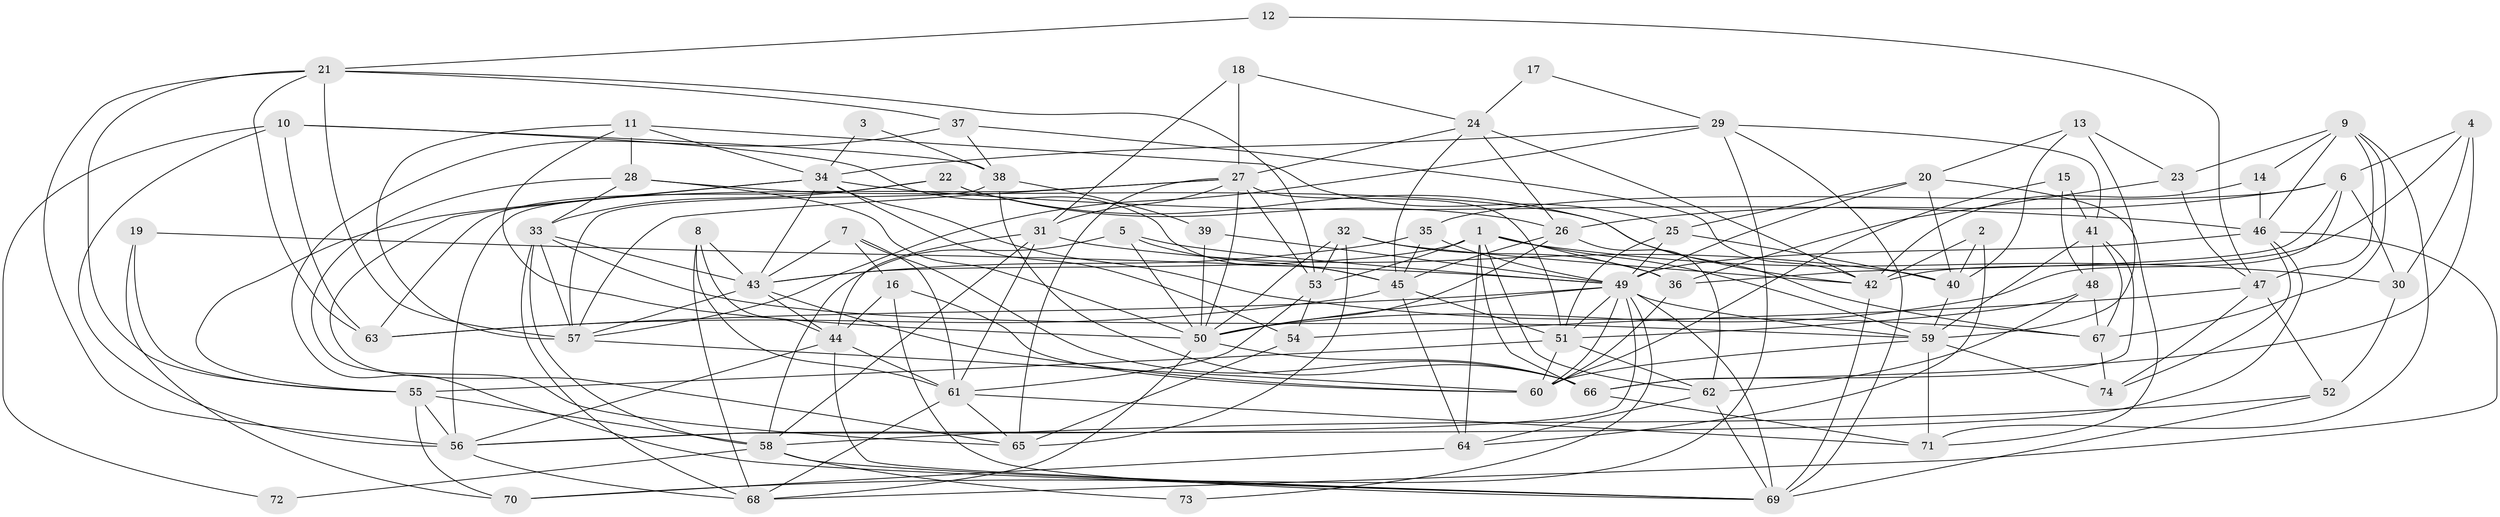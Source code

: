// original degree distribution, {5: 0.17006802721088435, 4: 0.2925170068027211, 3: 0.22448979591836735, 2: 0.16326530612244897, 6: 0.09523809523809523, 7: 0.027210884353741496, 8: 0.027210884353741496}
// Generated by graph-tools (version 1.1) at 2025/50/03/09/25 03:50:02]
// undirected, 74 vertices, 209 edges
graph export_dot {
graph [start="1"]
  node [color=gray90,style=filled];
  1;
  2;
  3;
  4;
  5;
  6;
  7;
  8;
  9;
  10;
  11;
  12;
  13;
  14;
  15;
  16;
  17;
  18;
  19;
  20;
  21;
  22;
  23;
  24;
  25;
  26;
  27;
  28;
  29;
  30;
  31;
  32;
  33;
  34;
  35;
  36;
  37;
  38;
  39;
  40;
  41;
  42;
  43;
  44;
  45;
  46;
  47;
  48;
  49;
  50;
  51;
  52;
  53;
  54;
  55;
  56;
  57;
  58;
  59;
  60;
  61;
  62;
  63;
  64;
  65;
  66;
  67;
  68;
  69;
  70;
  71;
  72;
  73;
  74;
  1 -- 30 [weight=1.0];
  1 -- 36 [weight=1.0];
  1 -- 43 [weight=1.0];
  1 -- 53 [weight=1.0];
  1 -- 59 [weight=1.0];
  1 -- 62 [weight=1.0];
  1 -- 64 [weight=1.0];
  1 -- 66 [weight=1.0];
  2 -- 40 [weight=1.0];
  2 -- 42 [weight=1.0];
  2 -- 64 [weight=1.0];
  3 -- 34 [weight=1.0];
  3 -- 38 [weight=1.0];
  4 -- 6 [weight=1.0];
  4 -- 30 [weight=1.0];
  4 -- 42 [weight=1.0];
  4 -- 66 [weight=1.0];
  5 -- 45 [weight=1.0];
  5 -- 49 [weight=1.0];
  5 -- 50 [weight=2.0];
  5 -- 58 [weight=2.0];
  6 -- 26 [weight=1.0];
  6 -- 30 [weight=1.0];
  6 -- 35 [weight=1.0];
  6 -- 36 [weight=1.0];
  6 -- 50 [weight=1.0];
  7 -- 16 [weight=1.0];
  7 -- 43 [weight=1.0];
  7 -- 61 [weight=1.0];
  7 -- 66 [weight=1.0];
  8 -- 43 [weight=1.0];
  8 -- 44 [weight=1.0];
  8 -- 61 [weight=1.0];
  8 -- 68 [weight=1.0];
  9 -- 14 [weight=1.0];
  9 -- 23 [weight=1.0];
  9 -- 46 [weight=1.0];
  9 -- 47 [weight=1.0];
  9 -- 67 [weight=1.0];
  9 -- 71 [weight=1.0];
  10 -- 38 [weight=1.0];
  10 -- 45 [weight=1.0];
  10 -- 56 [weight=1.0];
  10 -- 63 [weight=1.0];
  10 -- 72 [weight=1.0];
  11 -- 25 [weight=1.0];
  11 -- 28 [weight=1.0];
  11 -- 34 [weight=1.0];
  11 -- 50 [weight=1.0];
  11 -- 57 [weight=1.0];
  12 -- 21 [weight=1.0];
  12 -- 47 [weight=1.0];
  13 -- 20 [weight=1.0];
  13 -- 23 [weight=1.0];
  13 -- 40 [weight=1.0];
  13 -- 59 [weight=1.0];
  14 -- 42 [weight=1.0];
  14 -- 46 [weight=1.0];
  15 -- 41 [weight=1.0];
  15 -- 48 [weight=1.0];
  15 -- 60 [weight=1.0];
  16 -- 44 [weight=1.0];
  16 -- 60 [weight=1.0];
  16 -- 69 [weight=1.0];
  17 -- 24 [weight=1.0];
  17 -- 29 [weight=1.0];
  18 -- 24 [weight=1.0];
  18 -- 27 [weight=1.0];
  18 -- 31 [weight=1.0];
  19 -- 49 [weight=1.0];
  19 -- 55 [weight=1.0];
  19 -- 70 [weight=1.0];
  20 -- 25 [weight=1.0];
  20 -- 40 [weight=1.0];
  20 -- 49 [weight=1.0];
  20 -- 71 [weight=1.0];
  21 -- 37 [weight=1.0];
  21 -- 53 [weight=1.0];
  21 -- 55 [weight=1.0];
  21 -- 56 [weight=1.0];
  21 -- 57 [weight=1.0];
  21 -- 63 [weight=1.0];
  22 -- 26 [weight=1.0];
  22 -- 33 [weight=1.0];
  22 -- 63 [weight=1.0];
  22 -- 67 [weight=1.0];
  23 -- 36 [weight=1.0];
  23 -- 47 [weight=1.0];
  24 -- 26 [weight=1.0];
  24 -- 27 [weight=1.0];
  24 -- 42 [weight=1.0];
  24 -- 45 [weight=1.0];
  25 -- 40 [weight=1.0];
  25 -- 49 [weight=1.0];
  25 -- 51 [weight=1.0];
  26 -- 45 [weight=1.0];
  26 -- 50 [weight=1.0];
  26 -- 62 [weight=1.0];
  27 -- 31 [weight=1.0];
  27 -- 50 [weight=1.0];
  27 -- 51 [weight=1.0];
  27 -- 53 [weight=1.0];
  27 -- 56 [weight=1.0];
  27 -- 57 [weight=1.0];
  27 -- 65 [weight=1.0];
  28 -- 33 [weight=1.0];
  28 -- 42 [weight=1.0];
  28 -- 50 [weight=1.0];
  28 -- 65 [weight=1.0];
  29 -- 34 [weight=1.0];
  29 -- 41 [weight=1.0];
  29 -- 57 [weight=1.0];
  29 -- 69 [weight=1.0];
  29 -- 70 [weight=1.0];
  30 -- 52 [weight=1.0];
  31 -- 40 [weight=1.0];
  31 -- 44 [weight=1.0];
  31 -- 58 [weight=1.0];
  31 -- 61 [weight=1.0];
  32 -- 36 [weight=1.0];
  32 -- 42 [weight=1.0];
  32 -- 50 [weight=1.0];
  32 -- 53 [weight=1.0];
  32 -- 65 [weight=1.0];
  33 -- 43 [weight=1.0];
  33 -- 57 [weight=1.0];
  33 -- 58 [weight=1.0];
  33 -- 59 [weight=1.0];
  33 -- 68 [weight=1.0];
  34 -- 43 [weight=1.0];
  34 -- 46 [weight=1.0];
  34 -- 54 [weight=1.0];
  34 -- 55 [weight=2.0];
  34 -- 65 [weight=1.0];
  34 -- 67 [weight=1.0];
  35 -- 43 [weight=1.0];
  35 -- 45 [weight=1.0];
  35 -- 49 [weight=1.0];
  36 -- 60 [weight=1.0];
  37 -- 38 [weight=1.0];
  37 -- 42 [weight=1.0];
  37 -- 69 [weight=1.0];
  38 -- 39 [weight=1.0];
  38 -- 57 [weight=1.0];
  38 -- 66 [weight=1.0];
  39 -- 49 [weight=2.0];
  39 -- 50 [weight=1.0];
  40 -- 59 [weight=1.0];
  41 -- 48 [weight=1.0];
  41 -- 59 [weight=1.0];
  41 -- 66 [weight=1.0];
  41 -- 67 [weight=1.0];
  42 -- 69 [weight=1.0];
  43 -- 44 [weight=1.0];
  43 -- 57 [weight=1.0];
  43 -- 60 [weight=1.0];
  44 -- 56 [weight=1.0];
  44 -- 61 [weight=1.0];
  44 -- 69 [weight=1.0];
  45 -- 51 [weight=1.0];
  45 -- 63 [weight=1.0];
  45 -- 64 [weight=1.0];
  46 -- 49 [weight=1.0];
  46 -- 56 [weight=1.0];
  46 -- 68 [weight=1.0];
  46 -- 74 [weight=1.0];
  47 -- 52 [weight=1.0];
  47 -- 54 [weight=1.0];
  47 -- 74 [weight=1.0];
  48 -- 51 [weight=1.0];
  48 -- 62 [weight=1.0];
  48 -- 67 [weight=1.0];
  49 -- 50 [weight=1.0];
  49 -- 51 [weight=1.0];
  49 -- 56 [weight=1.0];
  49 -- 59 [weight=1.0];
  49 -- 60 [weight=1.0];
  49 -- 63 [weight=1.0];
  49 -- 69 [weight=1.0];
  49 -- 73 [weight=1.0];
  50 -- 66 [weight=1.0];
  50 -- 68 [weight=1.0];
  51 -- 55 [weight=2.0];
  51 -- 60 [weight=1.0];
  51 -- 62 [weight=1.0];
  52 -- 58 [weight=1.0];
  52 -- 69 [weight=1.0];
  53 -- 54 [weight=1.0];
  53 -- 61 [weight=1.0];
  54 -- 65 [weight=1.0];
  55 -- 56 [weight=1.0];
  55 -- 58 [weight=2.0];
  55 -- 70 [weight=1.0];
  56 -- 68 [weight=1.0];
  57 -- 60 [weight=1.0];
  58 -- 69 [weight=1.0];
  58 -- 72 [weight=1.0];
  58 -- 73 [weight=1.0];
  59 -- 60 [weight=1.0];
  59 -- 71 [weight=1.0];
  59 -- 74 [weight=1.0];
  61 -- 65 [weight=1.0];
  61 -- 68 [weight=1.0];
  61 -- 71 [weight=1.0];
  62 -- 64 [weight=1.0];
  62 -- 69 [weight=1.0];
  64 -- 70 [weight=1.0];
  66 -- 71 [weight=1.0];
  67 -- 74 [weight=1.0];
}
